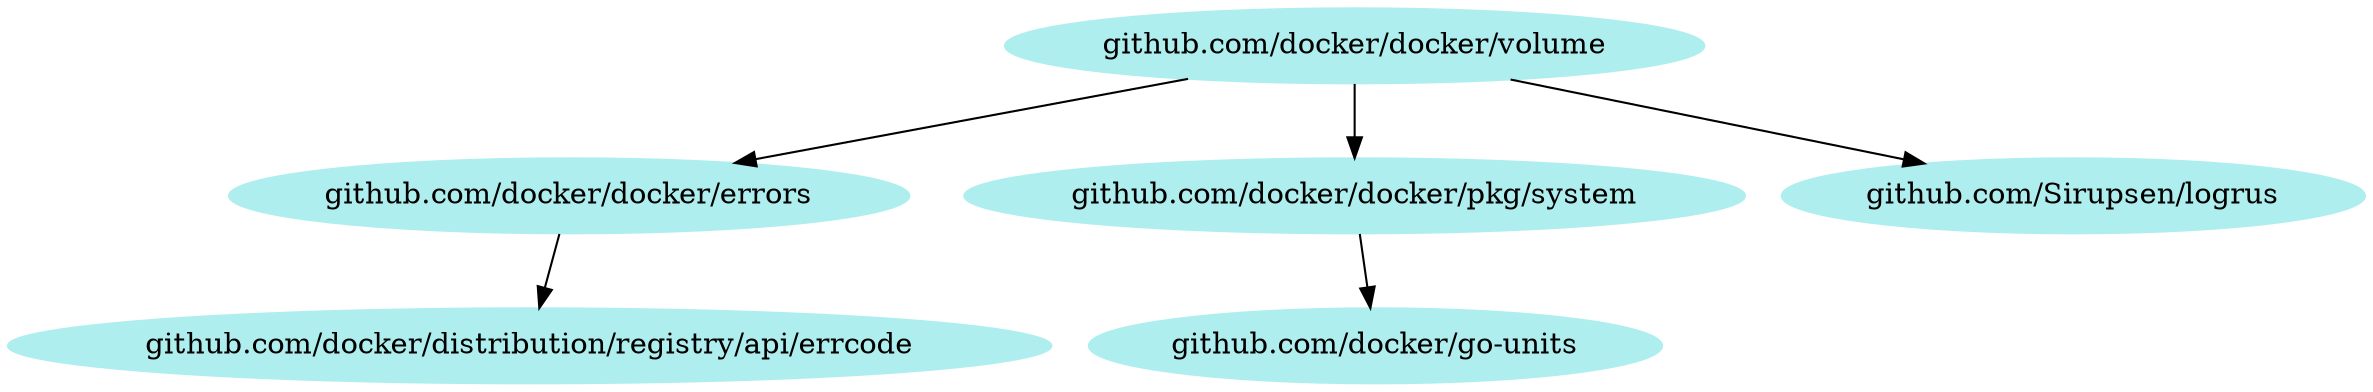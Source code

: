 digraph godep {
0 [label="github.com/docker/docker/errors" style="filled" color="paleturquoise"];
0 -> 1;
1 [label="github.com/docker/distribution/registry/api/errcode" style="filled" color="paleturquoise"];
2 [label="github.com/docker/docker/pkg/system" style="filled" color="paleturquoise"];
2 -> 3;
3 [label="github.com/docker/go-units" style="filled" color="paleturquoise"];
4 [label="github.com/docker/docker/volume" style="filled" color="paleturquoise"];
4 -> 5;
4 -> 0;
4 -> 2;
5 [label="github.com/Sirupsen/logrus" style="filled" color="paleturquoise"];
}
